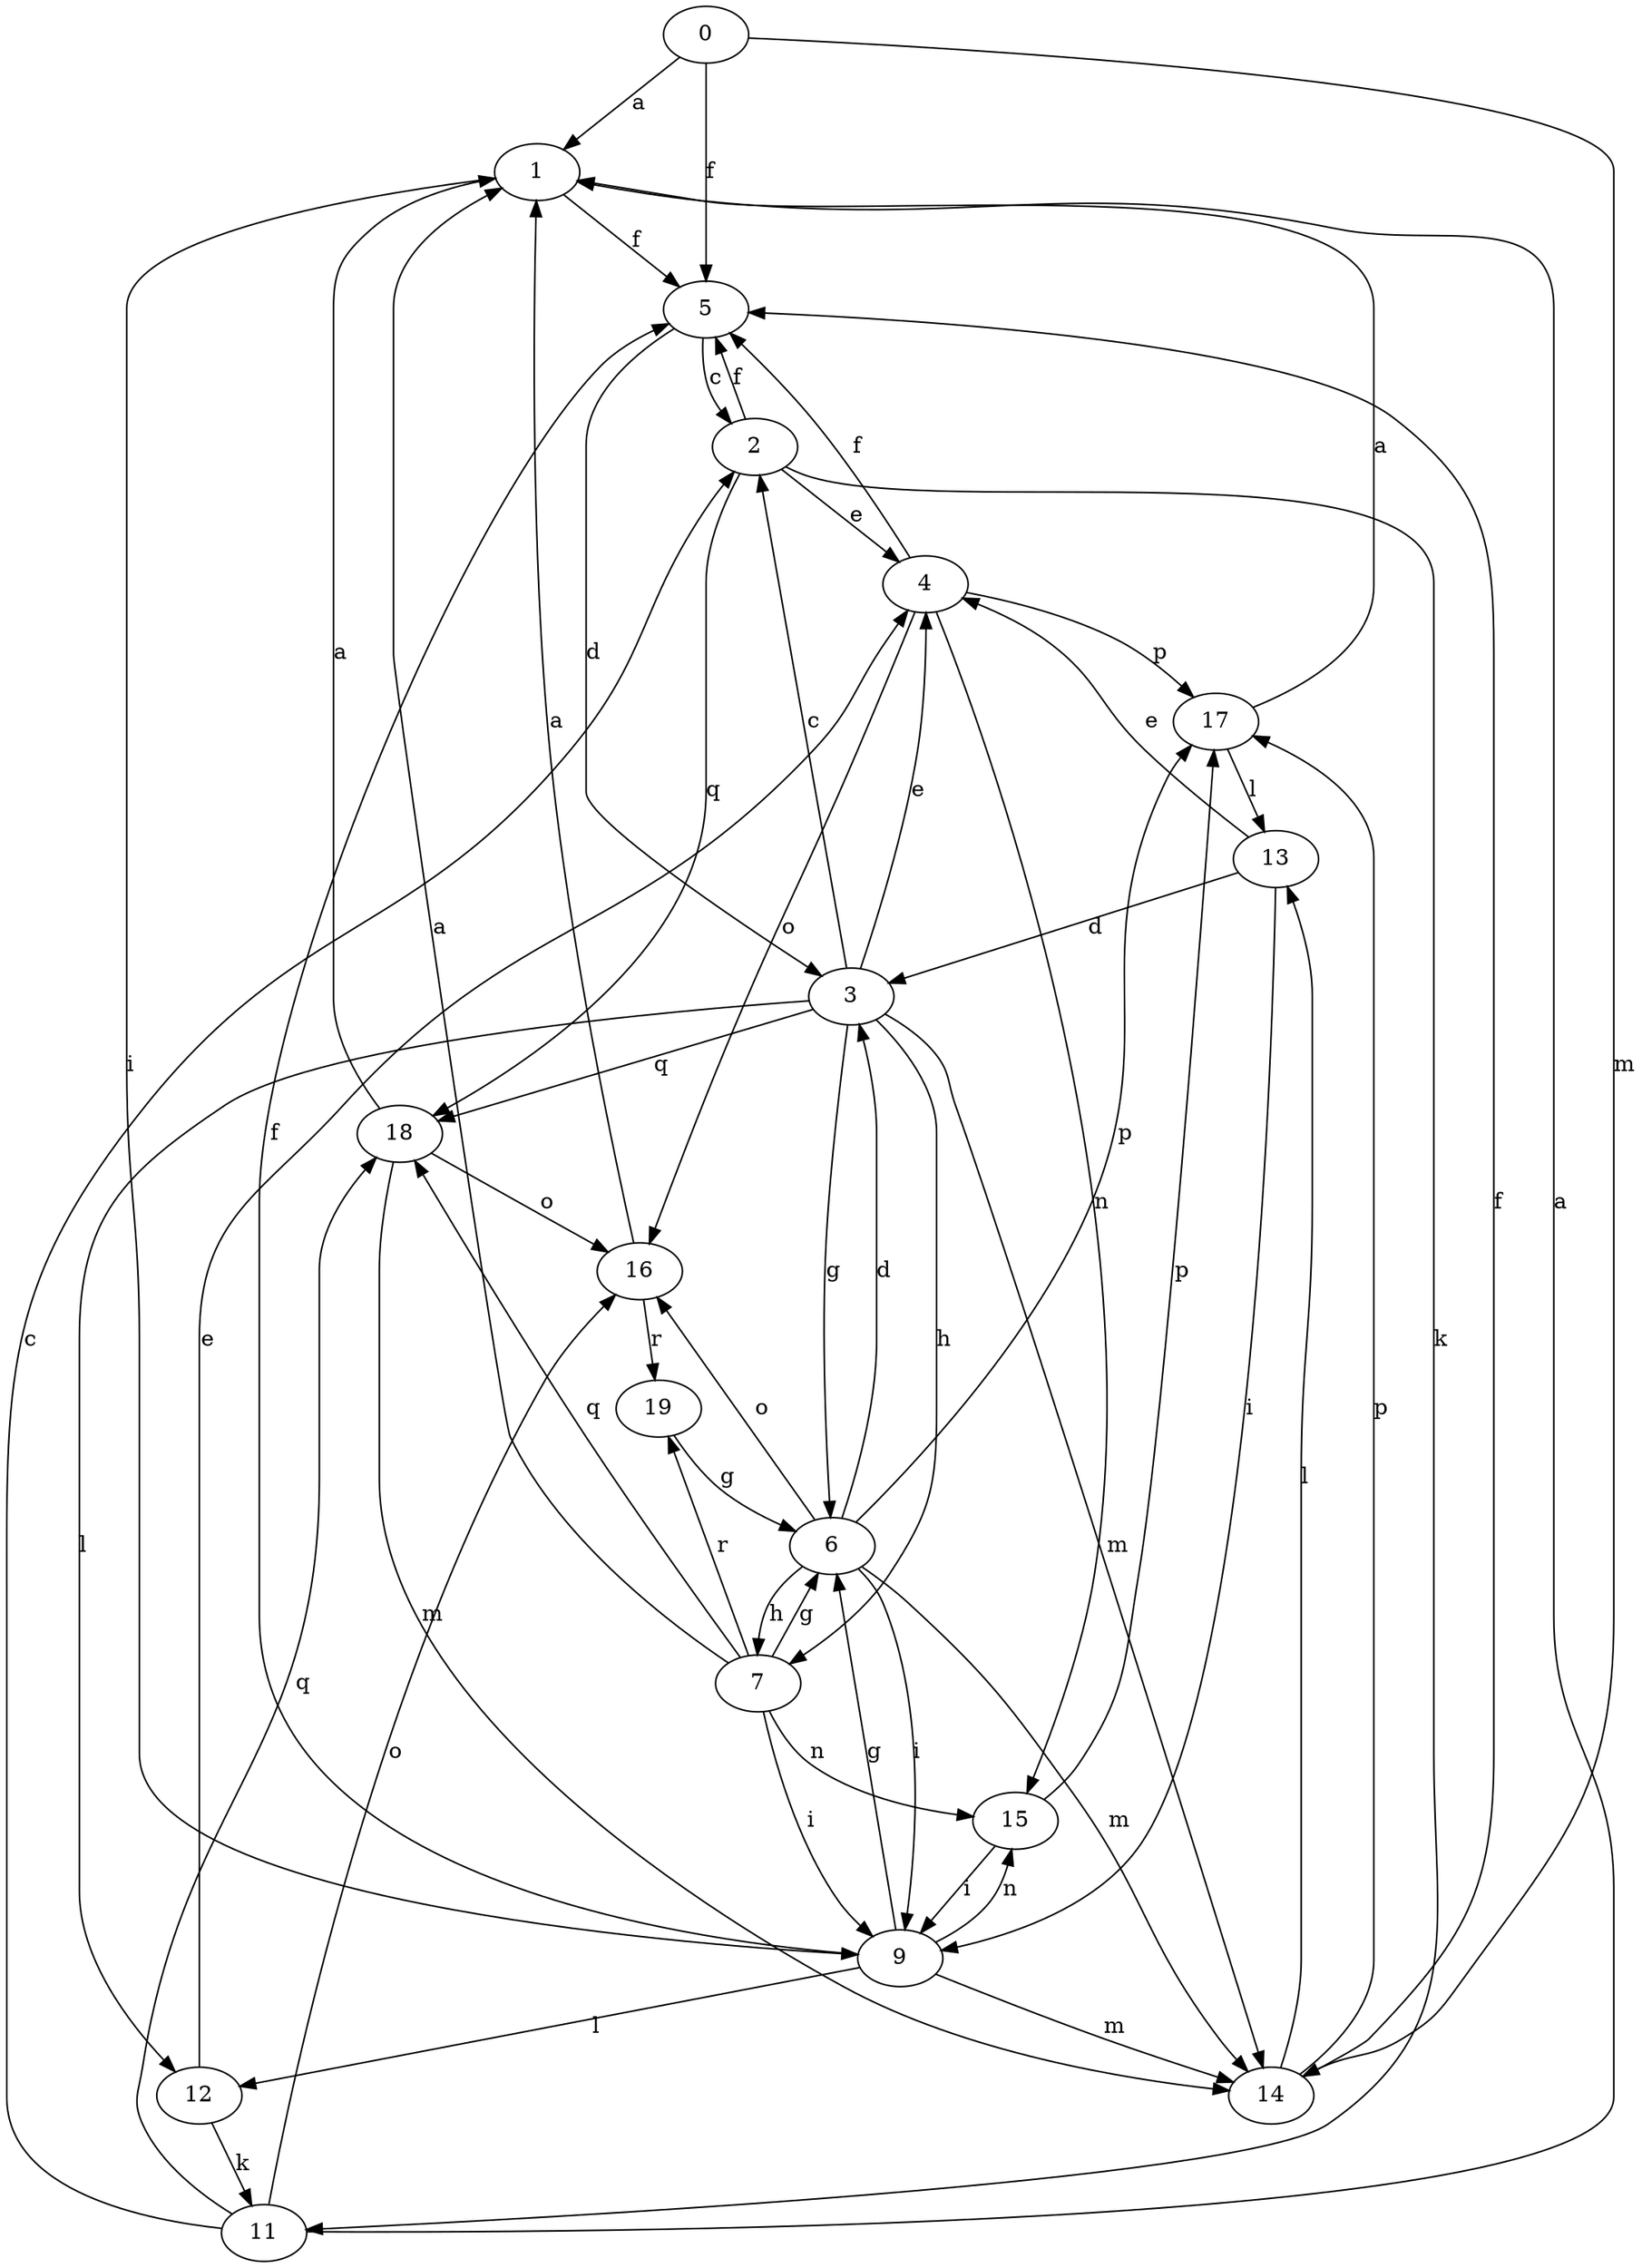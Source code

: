 strict digraph  {
0;
1;
2;
3;
4;
5;
6;
7;
9;
11;
12;
13;
14;
15;
16;
17;
18;
19;
0 -> 1  [label=a];
0 -> 5  [label=f];
0 -> 14  [label=m];
1 -> 5  [label=f];
1 -> 9  [label=i];
2 -> 4  [label=e];
2 -> 5  [label=f];
2 -> 11  [label=k];
2 -> 18  [label=q];
3 -> 2  [label=c];
3 -> 4  [label=e];
3 -> 6  [label=g];
3 -> 7  [label=h];
3 -> 12  [label=l];
3 -> 14  [label=m];
3 -> 18  [label=q];
4 -> 5  [label=f];
4 -> 15  [label=n];
4 -> 16  [label=o];
4 -> 17  [label=p];
5 -> 2  [label=c];
5 -> 3  [label=d];
6 -> 3  [label=d];
6 -> 7  [label=h];
6 -> 9  [label=i];
6 -> 14  [label=m];
6 -> 16  [label=o];
6 -> 17  [label=p];
7 -> 1  [label=a];
7 -> 6  [label=g];
7 -> 9  [label=i];
7 -> 15  [label=n];
7 -> 18  [label=q];
7 -> 19  [label=r];
9 -> 5  [label=f];
9 -> 6  [label=g];
9 -> 12  [label=l];
9 -> 14  [label=m];
9 -> 15  [label=n];
11 -> 1  [label=a];
11 -> 2  [label=c];
11 -> 16  [label=o];
11 -> 18  [label=q];
12 -> 4  [label=e];
12 -> 11  [label=k];
13 -> 3  [label=d];
13 -> 4  [label=e];
13 -> 9  [label=i];
14 -> 5  [label=f];
14 -> 13  [label=l];
14 -> 17  [label=p];
15 -> 9  [label=i];
15 -> 17  [label=p];
16 -> 1  [label=a];
16 -> 19  [label=r];
17 -> 1  [label=a];
17 -> 13  [label=l];
18 -> 1  [label=a];
18 -> 14  [label=m];
18 -> 16  [label=o];
19 -> 6  [label=g];
}
